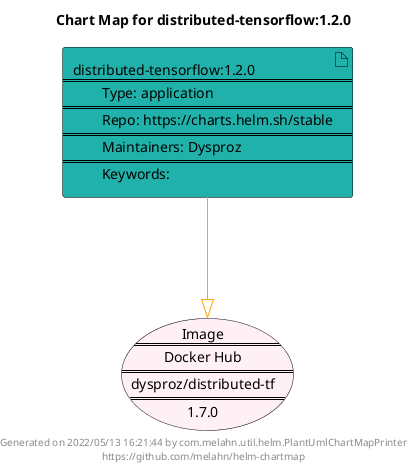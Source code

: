 @startuml
skinparam linetype ortho
skinparam backgroundColor white
skinparam usecaseBorderColor black
skinparam usecaseArrowColor LightSlateGray
skinparam artifactBorderColor black
skinparam artifactArrowColor LightSlateGray

title Chart Map for distributed-tensorflow:1.2.0

'There is one referenced Helm Chart
artifact "distributed-tensorflow:1.2.0\n====\n\tType: application\n====\n\tRepo: https://charts.helm.sh/stable\n====\n\tMaintainers: Dysproz\n====\n\tKeywords: " as distributed_tensorflow_1_2_0 #LightSeaGreen

'There is one referenced Docker Image
usecase "Image\n====\nDocker Hub\n====\ndysproz/distributed-tf\n====\n1.7.0" as dysproz_distributed_tf_1_7_0 #LavenderBlush

'Chart Dependencies
distributed_tensorflow_1_2_0--[#orange]-|>dysproz_distributed_tf_1_7_0

center footer Generated on 2022/05/13 16:21:44 by com.melahn.util.helm.PlantUmlChartMapPrinter\nhttps://github.com/melahn/helm-chartmap
@enduml
